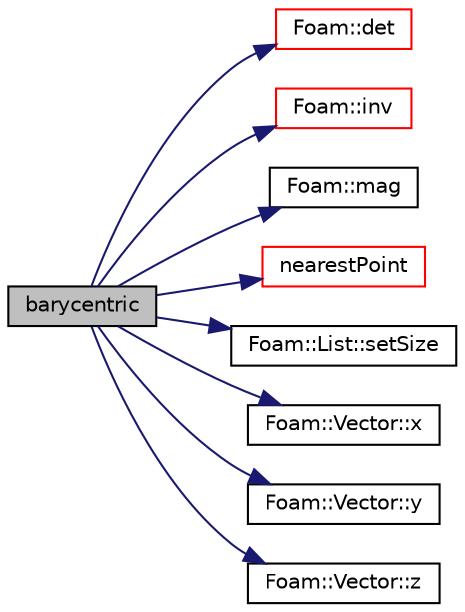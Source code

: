 digraph "barycentric"
{
  bgcolor="transparent";
  edge [fontname="Helvetica",fontsize="10",labelfontname="Helvetica",labelfontsize="10"];
  node [fontname="Helvetica",fontsize="10",shape=record];
  rankdir="LR";
  Node265 [label="barycentric",height=0.2,width=0.4,color="black", fillcolor="grey75", style="filled", fontcolor="black"];
  Node265 -> Node266 [color="midnightblue",fontsize="10",style="solid",fontname="Helvetica"];
  Node266 [label="Foam::det",height=0.2,width=0.4,color="red",URL="$a21851.html#a0661214f1c72feedb965c88d685f8036"];
  Node265 -> Node271 [color="midnightblue",fontsize="10",style="solid",fontname="Helvetica"];
  Node271 [label="Foam::inv",height=0.2,width=0.4,color="red",URL="$a21851.html#ac51979edadae5b8ade119dd30b88e381"];
  Node265 -> Node272 [color="midnightblue",fontsize="10",style="solid",fontname="Helvetica"];
  Node272 [label="Foam::mag",height=0.2,width=0.4,color="black",URL="$a21851.html#a929da2a3fdcf3dacbbe0487d3a330dae"];
  Node265 -> Node273 [color="midnightblue",fontsize="10",style="solid",fontname="Helvetica"];
  Node273 [label="nearestPoint",height=0.2,width=0.4,color="red",URL="$a28741.html#ab4bbbc54ae9bec9dd33f2f1c1876af59",tooltip="Return nearest point to p on tetrahedron. Is p itself. "];
  Node265 -> Node276 [color="midnightblue",fontsize="10",style="solid",fontname="Helvetica"];
  Node276 [label="Foam::List::setSize",height=0.2,width=0.4,color="black",URL="$a26833.html#aedb985ffeaf1bdbfeccc2a8730405703",tooltip="Reset size of List. "];
  Node265 -> Node277 [color="midnightblue",fontsize="10",style="solid",fontname="Helvetica"];
  Node277 [label="Foam::Vector::x",height=0.2,width=0.4,color="black",URL="$a29749.html#a63327976e5a8359700064a02ae22548e"];
  Node265 -> Node278 [color="midnightblue",fontsize="10",style="solid",fontname="Helvetica"];
  Node278 [label="Foam::Vector::y",height=0.2,width=0.4,color="black",URL="$a29749.html#a1ee865f676fbac703a49c6654dd3ad74"];
  Node265 -> Node279 [color="midnightblue",fontsize="10",style="solid",fontname="Helvetica"];
  Node279 [label="Foam::Vector::z",height=0.2,width=0.4,color="black",URL="$a29749.html#a1c8320b15610de211ec70ef966581423"];
}
